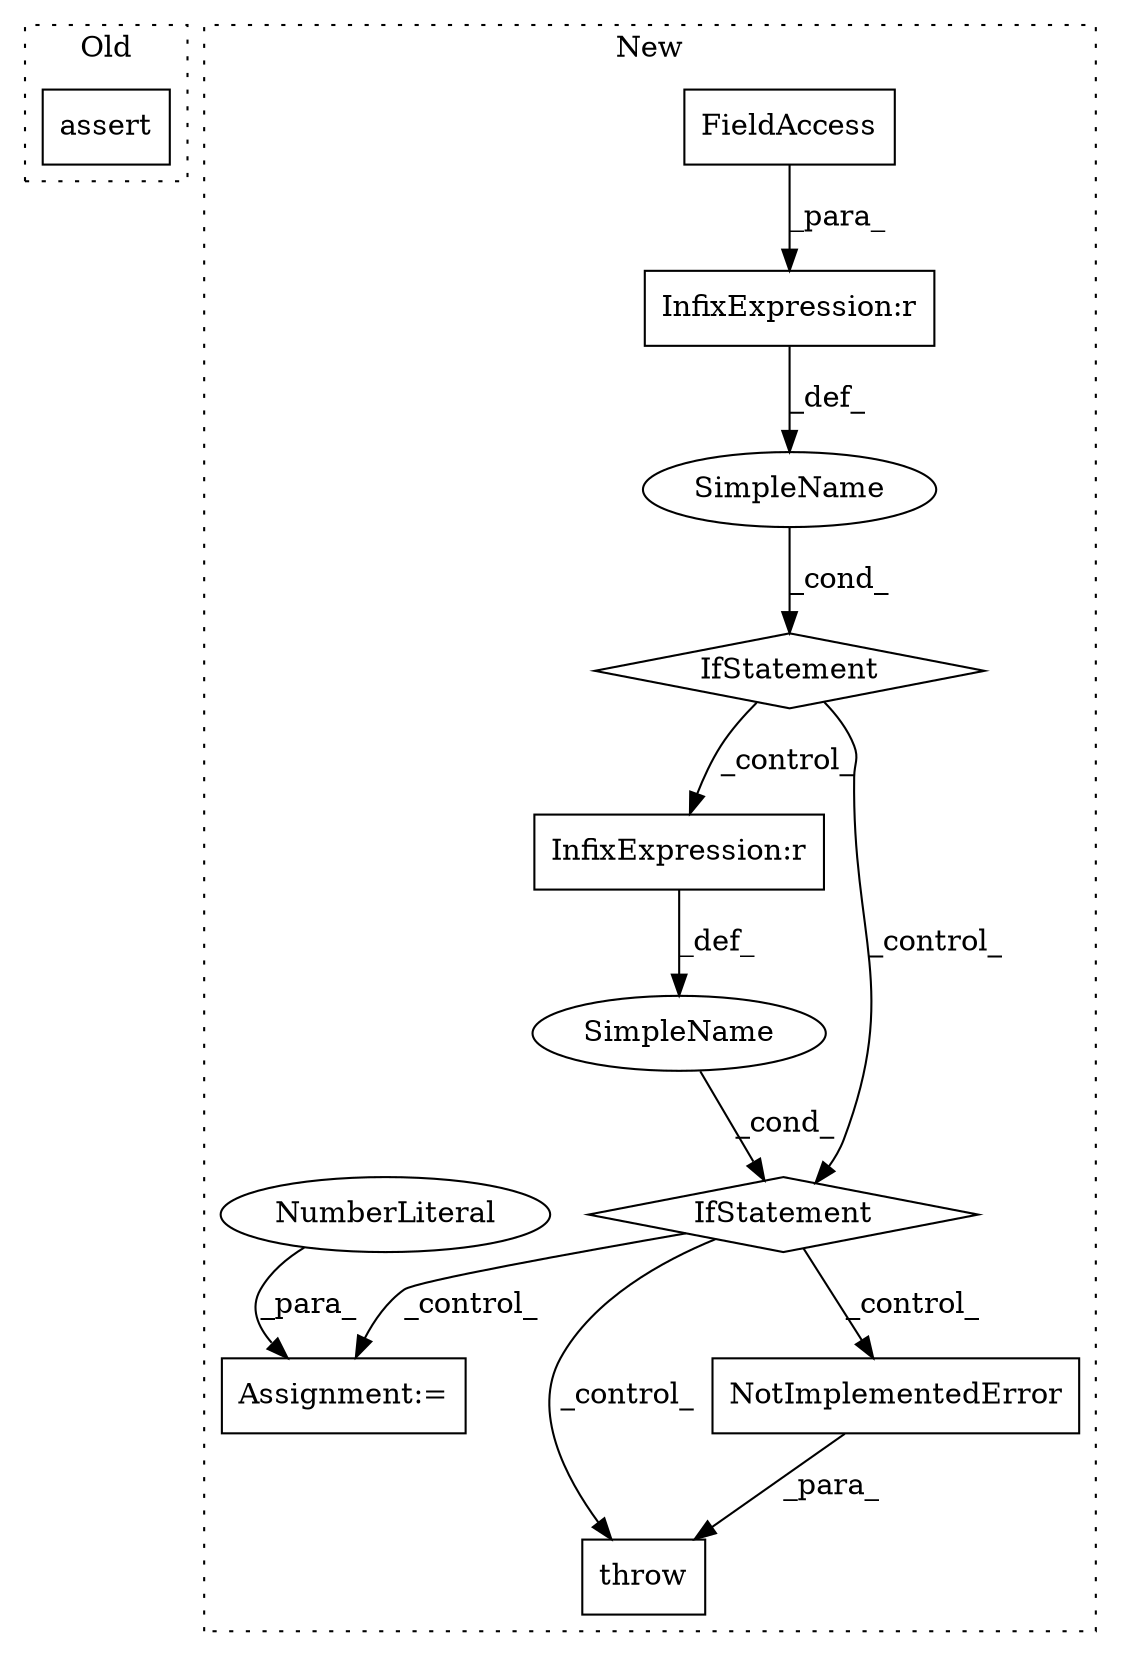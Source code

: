 digraph G {
subgraph cluster0 {
1 [label="assert" a="6" s="6380" l="7" shape="box"];
label = "Old";
style="dotted";
}
subgraph cluster1 {
2 [label="NotImplementedError" a="32" s="7306,7374" l="20,1" shape="box"];
3 [label="SimpleName" a="42" s="" l="" shape="ellipse"];
4 [label="throw" a="53" s="7300" l="6" shape="box"];
5 [label="SimpleName" a="42" s="" l="" shape="ellipse"];
6 [label="InfixExpression:r" a="27" s="7255" l="4" shape="box"];
7 [label="InfixExpression:r" a="27" s="7038" l="4" shape="box"];
8 [label="FieldAccess" a="22" s="7026" l="12" shape="box"];
9 [label="IfStatement" a="25" s="7022,7051" l="4,2" shape="diamond"];
10 [label="Assignment:=" a="7" s="7276" l="1" shape="box"];
11 [label="IfStatement" a="25" s="7239,7265" l="4,2" shape="diamond"];
12 [label="NumberLiteral" a="34" s="7277" l="1" shape="ellipse"];
label = "New";
style="dotted";
}
2 -> 4 [label="_para_"];
3 -> 11 [label="_cond_"];
5 -> 9 [label="_cond_"];
6 -> 3 [label="_def_"];
7 -> 5 [label="_def_"];
8 -> 7 [label="_para_"];
9 -> 11 [label="_control_"];
9 -> 6 [label="_control_"];
11 -> 10 [label="_control_"];
11 -> 4 [label="_control_"];
11 -> 2 [label="_control_"];
12 -> 10 [label="_para_"];
}